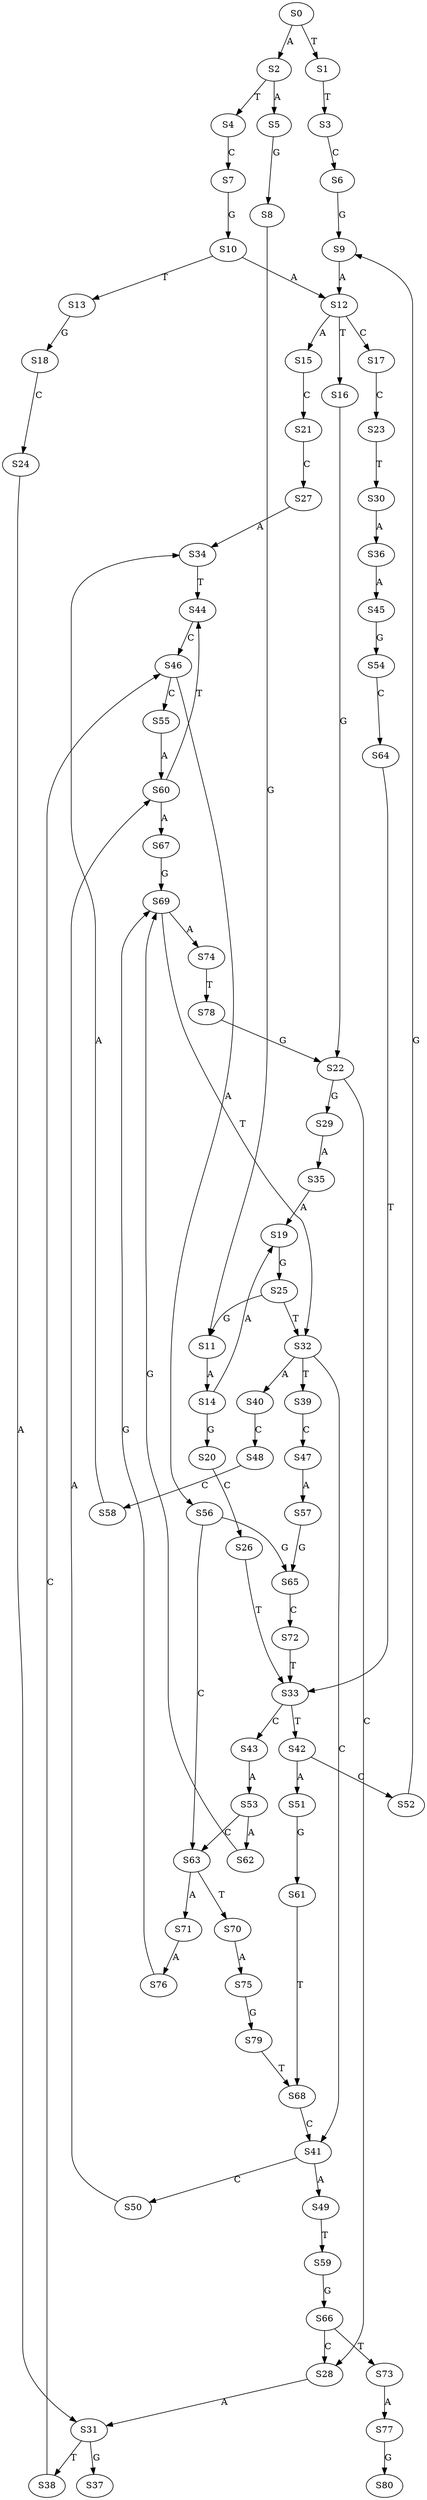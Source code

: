 strict digraph  {
	S0 -> S1 [ label = T ];
	S0 -> S2 [ label = A ];
	S1 -> S3 [ label = T ];
	S2 -> S4 [ label = T ];
	S2 -> S5 [ label = A ];
	S3 -> S6 [ label = C ];
	S4 -> S7 [ label = C ];
	S5 -> S8 [ label = G ];
	S6 -> S9 [ label = G ];
	S7 -> S10 [ label = G ];
	S8 -> S11 [ label = G ];
	S9 -> S12 [ label = A ];
	S10 -> S12 [ label = A ];
	S10 -> S13 [ label = T ];
	S11 -> S14 [ label = A ];
	S12 -> S15 [ label = A ];
	S12 -> S16 [ label = T ];
	S12 -> S17 [ label = C ];
	S13 -> S18 [ label = G ];
	S14 -> S19 [ label = A ];
	S14 -> S20 [ label = G ];
	S15 -> S21 [ label = C ];
	S16 -> S22 [ label = G ];
	S17 -> S23 [ label = C ];
	S18 -> S24 [ label = C ];
	S19 -> S25 [ label = G ];
	S20 -> S26 [ label = C ];
	S21 -> S27 [ label = C ];
	S22 -> S28 [ label = C ];
	S22 -> S29 [ label = G ];
	S23 -> S30 [ label = T ];
	S24 -> S31 [ label = A ];
	S25 -> S32 [ label = T ];
	S25 -> S11 [ label = G ];
	S26 -> S33 [ label = T ];
	S27 -> S34 [ label = A ];
	S28 -> S31 [ label = A ];
	S29 -> S35 [ label = A ];
	S30 -> S36 [ label = A ];
	S31 -> S37 [ label = G ];
	S31 -> S38 [ label = T ];
	S32 -> S39 [ label = T ];
	S32 -> S40 [ label = A ];
	S32 -> S41 [ label = C ];
	S33 -> S42 [ label = T ];
	S33 -> S43 [ label = C ];
	S34 -> S44 [ label = T ];
	S35 -> S19 [ label = A ];
	S36 -> S45 [ label = A ];
	S38 -> S46 [ label = C ];
	S39 -> S47 [ label = C ];
	S40 -> S48 [ label = C ];
	S41 -> S49 [ label = A ];
	S41 -> S50 [ label = C ];
	S42 -> S51 [ label = A ];
	S42 -> S52 [ label = C ];
	S43 -> S53 [ label = A ];
	S44 -> S46 [ label = C ];
	S45 -> S54 [ label = G ];
	S46 -> S55 [ label = C ];
	S46 -> S56 [ label = A ];
	S47 -> S57 [ label = A ];
	S48 -> S58 [ label = C ];
	S49 -> S59 [ label = T ];
	S50 -> S60 [ label = A ];
	S51 -> S61 [ label = G ];
	S52 -> S9 [ label = G ];
	S53 -> S62 [ label = A ];
	S53 -> S63 [ label = C ];
	S54 -> S64 [ label = C ];
	S55 -> S60 [ label = A ];
	S56 -> S63 [ label = C ];
	S56 -> S65 [ label = G ];
	S57 -> S65 [ label = G ];
	S58 -> S34 [ label = A ];
	S59 -> S66 [ label = G ];
	S60 -> S67 [ label = A ];
	S60 -> S44 [ label = T ];
	S61 -> S68 [ label = T ];
	S62 -> S69 [ label = G ];
	S63 -> S70 [ label = T ];
	S63 -> S71 [ label = A ];
	S64 -> S33 [ label = T ];
	S65 -> S72 [ label = C ];
	S66 -> S28 [ label = C ];
	S66 -> S73 [ label = T ];
	S67 -> S69 [ label = G ];
	S68 -> S41 [ label = C ];
	S69 -> S32 [ label = T ];
	S69 -> S74 [ label = A ];
	S70 -> S75 [ label = A ];
	S71 -> S76 [ label = A ];
	S72 -> S33 [ label = T ];
	S73 -> S77 [ label = A ];
	S74 -> S78 [ label = T ];
	S75 -> S79 [ label = G ];
	S76 -> S69 [ label = G ];
	S77 -> S80 [ label = G ];
	S78 -> S22 [ label = G ];
	S79 -> S68 [ label = T ];
}

